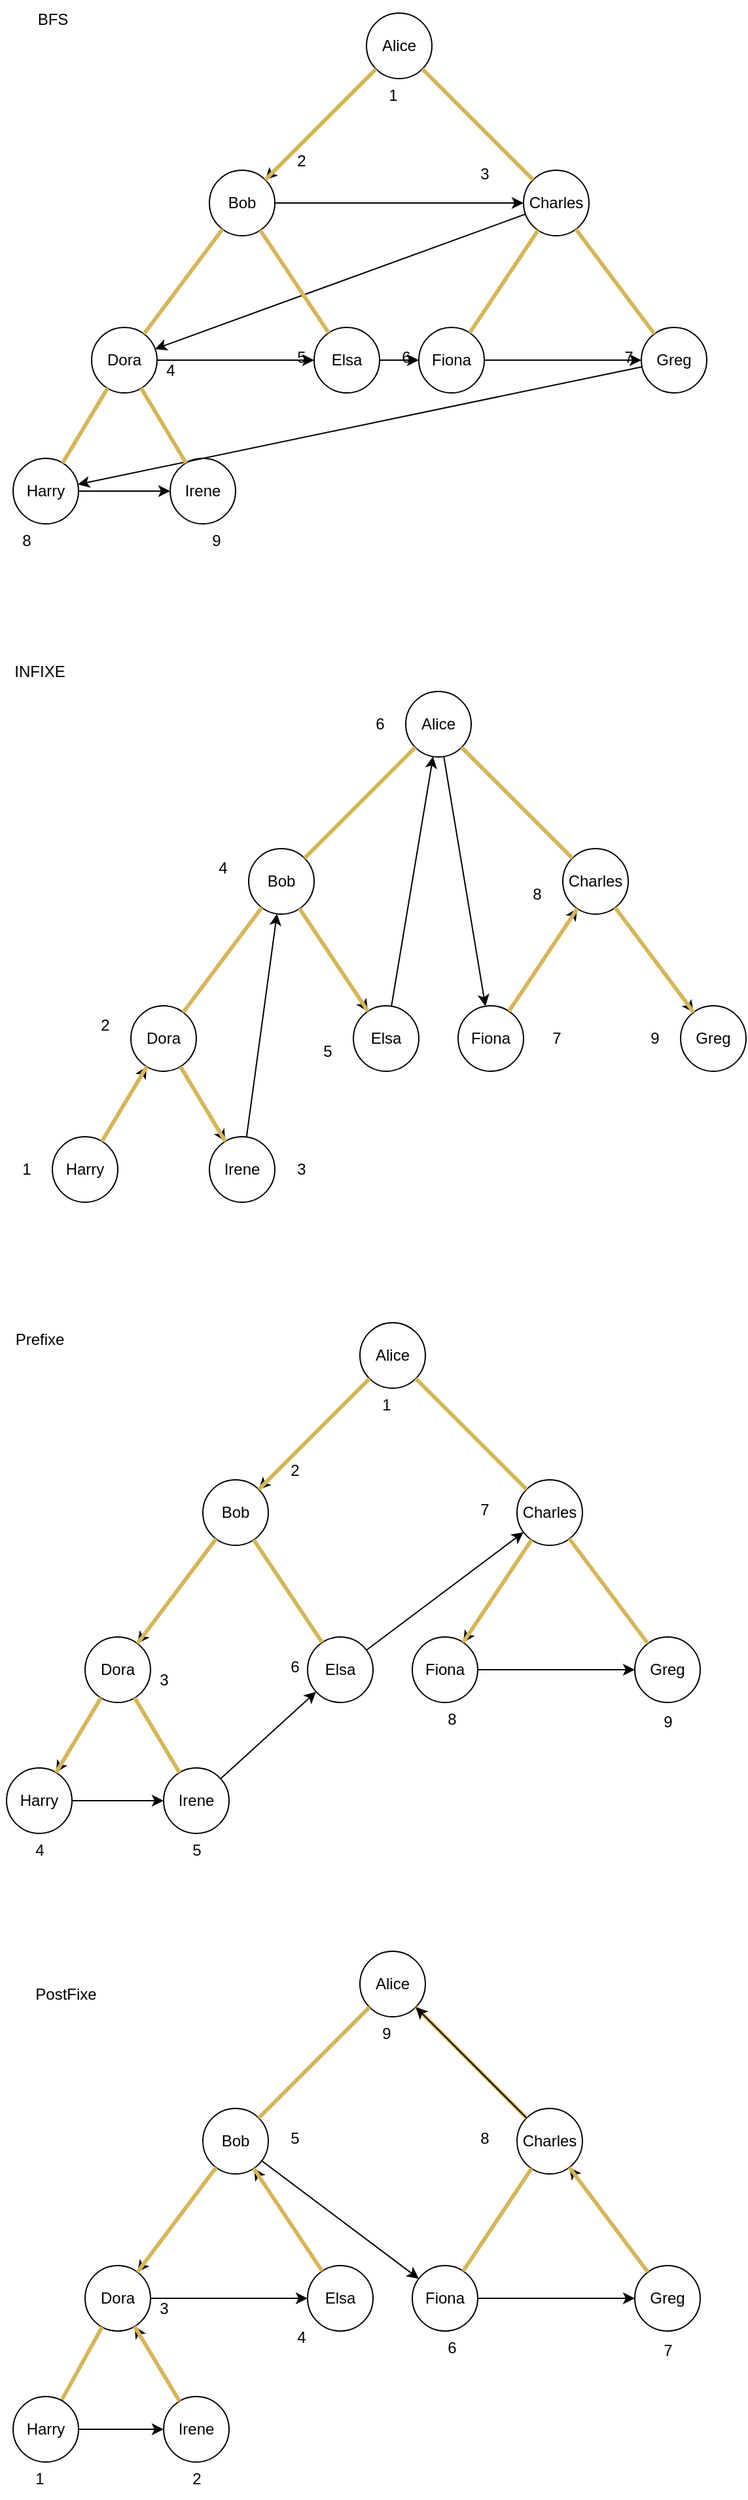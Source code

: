 <mxfile version="24.2.7" type="device">
  <diagram name="Page-1" id="2Z-Ag8hXDnBIArZpgmKs">
    <mxGraphModel dx="490" dy="578" grid="1" gridSize="10" guides="1" tooltips="1" connect="1" arrows="1" fold="1" page="1" pageScale="1" pageWidth="827" pageHeight="1169" math="0" shadow="0">
      <root>
        <mxCell id="0" />
        <mxCell id="1" parent="0" />
        <mxCell id="19VufMmk_MJ-0cq3kdmR-1" value="Alice" style="ellipse;whiteSpace=wrap;html=1;aspect=fixed;" vertex="1" parent="1">
          <mxGeometry x="280" y="40" width="50" height="50" as="geometry" />
        </mxCell>
        <mxCell id="19VufMmk_MJ-0cq3kdmR-2" value="Bob" style="ellipse;whiteSpace=wrap;html=1;aspect=fixed;" vertex="1" parent="1">
          <mxGeometry x="160" y="160" width="50" height="50" as="geometry" />
        </mxCell>
        <mxCell id="19VufMmk_MJ-0cq3kdmR-3" value="Charles" style="ellipse;whiteSpace=wrap;html=1;aspect=fixed;" vertex="1" parent="1">
          <mxGeometry x="400" y="160" width="50" height="50" as="geometry" />
        </mxCell>
        <mxCell id="19VufMmk_MJ-0cq3kdmR-4" value="" style="endArrow=classic;html=1;rounded=0;" edge="1" parent="1" source="19VufMmk_MJ-0cq3kdmR-1" target="19VufMmk_MJ-0cq3kdmR-2">
          <mxGeometry width="50" height="50" relative="1" as="geometry">
            <mxPoint x="260" y="310" as="sourcePoint" />
            <mxPoint x="310" y="260" as="targetPoint" />
          </mxGeometry>
        </mxCell>
        <mxCell id="19VufMmk_MJ-0cq3kdmR-5" value="" style="endArrow=classic;html=1;rounded=0;" edge="1" parent="1" source="19VufMmk_MJ-0cq3kdmR-2" target="19VufMmk_MJ-0cq3kdmR-3">
          <mxGeometry width="50" height="50" relative="1" as="geometry">
            <mxPoint x="260" y="310" as="sourcePoint" />
            <mxPoint x="310" y="260" as="targetPoint" />
          </mxGeometry>
        </mxCell>
        <mxCell id="19VufMmk_MJ-0cq3kdmR-6" value="Dora" style="ellipse;whiteSpace=wrap;html=1;aspect=fixed;" vertex="1" parent="1">
          <mxGeometry x="70" y="280" width="50" height="50" as="geometry" />
        </mxCell>
        <mxCell id="19VufMmk_MJ-0cq3kdmR-7" value="Elsa" style="ellipse;whiteSpace=wrap;html=1;aspect=fixed;" vertex="1" parent="1">
          <mxGeometry x="240" y="280" width="50" height="50" as="geometry" />
        </mxCell>
        <mxCell id="19VufMmk_MJ-0cq3kdmR-8" value="" style="endArrow=classic;html=1;rounded=0;" edge="1" parent="1" source="19VufMmk_MJ-0cq3kdmR-6" target="19VufMmk_MJ-0cq3kdmR-7">
          <mxGeometry width="50" height="50" relative="1" as="geometry">
            <mxPoint x="260" y="310" as="sourcePoint" />
            <mxPoint x="310" y="260" as="targetPoint" />
          </mxGeometry>
        </mxCell>
        <mxCell id="19VufMmk_MJ-0cq3kdmR-10" value="" style="endArrow=classic;html=1;rounded=0;" edge="1" parent="1" source="19VufMmk_MJ-0cq3kdmR-7" target="19VufMmk_MJ-0cq3kdmR-11">
          <mxGeometry width="50" height="50" relative="1" as="geometry">
            <mxPoint x="260" y="310" as="sourcePoint" />
            <mxPoint x="310" y="260" as="targetPoint" />
          </mxGeometry>
        </mxCell>
        <mxCell id="19VufMmk_MJ-0cq3kdmR-11" value="Fiona" style="ellipse;whiteSpace=wrap;html=1;aspect=fixed;" vertex="1" parent="1">
          <mxGeometry x="320" y="280" width="50" height="50" as="geometry" />
        </mxCell>
        <mxCell id="19VufMmk_MJ-0cq3kdmR-12" value="Greg" style="ellipse;whiteSpace=wrap;html=1;aspect=fixed;" vertex="1" parent="1">
          <mxGeometry x="490" y="280" width="50" height="50" as="geometry" />
        </mxCell>
        <mxCell id="19VufMmk_MJ-0cq3kdmR-13" value="" style="endArrow=classic;html=1;rounded=0;" edge="1" parent="1" source="19VufMmk_MJ-0cq3kdmR-3" target="19VufMmk_MJ-0cq3kdmR-6">
          <mxGeometry width="50" height="50" relative="1" as="geometry">
            <mxPoint x="260" y="310" as="sourcePoint" />
            <mxPoint x="310" y="260" as="targetPoint" />
          </mxGeometry>
        </mxCell>
        <mxCell id="19VufMmk_MJ-0cq3kdmR-14" value="" style="endArrow=classic;html=1;rounded=0;" edge="1" parent="1" source="19VufMmk_MJ-0cq3kdmR-11" target="19VufMmk_MJ-0cq3kdmR-12">
          <mxGeometry width="50" height="50" relative="1" as="geometry">
            <mxPoint x="260" y="310" as="sourcePoint" />
            <mxPoint x="310" y="260" as="targetPoint" />
          </mxGeometry>
        </mxCell>
        <mxCell id="19VufMmk_MJ-0cq3kdmR-15" value="Irene" style="ellipse;whiteSpace=wrap;html=1;aspect=fixed;" vertex="1" parent="1">
          <mxGeometry x="130" y="380" width="50" height="50" as="geometry" />
        </mxCell>
        <mxCell id="19VufMmk_MJ-0cq3kdmR-16" value="Harry" style="ellipse;whiteSpace=wrap;html=1;aspect=fixed;" vertex="1" parent="1">
          <mxGeometry x="10" y="380" width="50" height="50" as="geometry" />
        </mxCell>
        <mxCell id="19VufMmk_MJ-0cq3kdmR-17" value="" style="endArrow=classic;html=1;rounded=0;" edge="1" parent="1" source="19VufMmk_MJ-0cq3kdmR-12" target="19VufMmk_MJ-0cq3kdmR-16">
          <mxGeometry width="50" height="50" relative="1" as="geometry">
            <mxPoint x="260" y="310" as="sourcePoint" />
            <mxPoint x="310" y="260" as="targetPoint" />
          </mxGeometry>
        </mxCell>
        <mxCell id="19VufMmk_MJ-0cq3kdmR-18" value="" style="endArrow=classic;html=1;rounded=0;" edge="1" parent="1" source="19VufMmk_MJ-0cq3kdmR-16" target="19VufMmk_MJ-0cq3kdmR-15">
          <mxGeometry width="50" height="50" relative="1" as="geometry">
            <mxPoint x="260" y="310" as="sourcePoint" />
            <mxPoint x="310" y="260" as="targetPoint" />
          </mxGeometry>
        </mxCell>
        <mxCell id="19VufMmk_MJ-0cq3kdmR-19" value="BFS" style="text;html=1;align=center;verticalAlign=middle;resizable=0;points=[];autosize=1;strokeColor=none;fillColor=none;" vertex="1" parent="1">
          <mxGeometry x="15" y="30" width="50" height="30" as="geometry" />
        </mxCell>
        <mxCell id="19VufMmk_MJ-0cq3kdmR-21" value="1" style="text;html=1;align=center;verticalAlign=middle;resizable=0;points=[];autosize=1;strokeColor=none;fillColor=none;" vertex="1" parent="1">
          <mxGeometry x="285" y="88" width="30" height="30" as="geometry" />
        </mxCell>
        <mxCell id="19VufMmk_MJ-0cq3kdmR-22" value="2" style="text;html=1;align=center;verticalAlign=middle;resizable=0;points=[];autosize=1;strokeColor=none;fillColor=none;" vertex="1" parent="1">
          <mxGeometry x="215" y="138" width="30" height="30" as="geometry" />
        </mxCell>
        <mxCell id="19VufMmk_MJ-0cq3kdmR-23" value="3" style="text;html=1;align=center;verticalAlign=middle;resizable=0;points=[];autosize=1;strokeColor=none;fillColor=none;" vertex="1" parent="1">
          <mxGeometry x="355" y="148" width="30" height="30" as="geometry" />
        </mxCell>
        <mxCell id="19VufMmk_MJ-0cq3kdmR-24" value="4" style="text;html=1;align=center;verticalAlign=middle;resizable=0;points=[];autosize=1;strokeColor=none;fillColor=none;" vertex="1" parent="1">
          <mxGeometry x="115" y="298" width="30" height="30" as="geometry" />
        </mxCell>
        <mxCell id="19VufMmk_MJ-0cq3kdmR-25" value="5" style="text;html=1;align=center;verticalAlign=middle;resizable=0;points=[];autosize=1;strokeColor=none;fillColor=none;" vertex="1" parent="1">
          <mxGeometry x="215" y="288" width="30" height="30" as="geometry" />
        </mxCell>
        <mxCell id="19VufMmk_MJ-0cq3kdmR-26" value="6" style="text;html=1;align=center;verticalAlign=middle;resizable=0;points=[];autosize=1;strokeColor=none;fillColor=none;" vertex="1" parent="1">
          <mxGeometry x="295" y="288" width="30" height="30" as="geometry" />
        </mxCell>
        <mxCell id="19VufMmk_MJ-0cq3kdmR-27" value="7" style="text;html=1;align=center;verticalAlign=middle;resizable=0;points=[];autosize=1;strokeColor=none;fillColor=none;" vertex="1" parent="1">
          <mxGeometry x="465" y="288" width="30" height="30" as="geometry" />
        </mxCell>
        <mxCell id="19VufMmk_MJ-0cq3kdmR-28" value="8" style="text;html=1;align=center;verticalAlign=middle;resizable=0;points=[];autosize=1;strokeColor=none;fillColor=none;" vertex="1" parent="1">
          <mxGeometry x="5" y="428" width="30" height="30" as="geometry" />
        </mxCell>
        <mxCell id="19VufMmk_MJ-0cq3kdmR-30" value="9" style="text;html=1;align=center;verticalAlign=middle;resizable=0;points=[];autosize=1;strokeColor=none;fillColor=none;" vertex="1" parent="1">
          <mxGeometry x="150" y="428" width="30" height="30" as="geometry" />
        </mxCell>
        <mxCell id="19VufMmk_MJ-0cq3kdmR-31" value="INFIXE" style="text;html=1;align=center;verticalAlign=middle;resizable=0;points=[];autosize=1;strokeColor=none;fillColor=none;" vertex="1" parent="1">
          <mxGeometry y="528" width="60" height="30" as="geometry" />
        </mxCell>
        <mxCell id="19VufMmk_MJ-0cq3kdmR-32" value="Alice" style="ellipse;whiteSpace=wrap;html=1;aspect=fixed;" vertex="1" parent="1">
          <mxGeometry x="310" y="558" width="50" height="50" as="geometry" />
        </mxCell>
        <mxCell id="19VufMmk_MJ-0cq3kdmR-33" value="Bob" style="ellipse;whiteSpace=wrap;html=1;aspect=fixed;" vertex="1" parent="1">
          <mxGeometry x="190" y="678" width="50" height="50" as="geometry" />
        </mxCell>
        <mxCell id="19VufMmk_MJ-0cq3kdmR-34" value="Charles" style="ellipse;whiteSpace=wrap;html=1;aspect=fixed;" vertex="1" parent="1">
          <mxGeometry x="430" y="678" width="50" height="50" as="geometry" />
        </mxCell>
        <mxCell id="19VufMmk_MJ-0cq3kdmR-35" value="" style="endArrow=classic;html=1;rounded=0;" edge="1" parent="1" source="19VufMmk_MJ-0cq3kdmR-38" target="19VufMmk_MJ-0cq3kdmR-32">
          <mxGeometry width="50" height="50" relative="1" as="geometry">
            <mxPoint x="290" y="828" as="sourcePoint" />
            <mxPoint x="340" y="778" as="targetPoint" />
          </mxGeometry>
        </mxCell>
        <mxCell id="19VufMmk_MJ-0cq3kdmR-36" value="" style="endArrow=classic;html=1;rounded=0;" edge="1" parent="1" source="19VufMmk_MJ-0cq3kdmR-32" target="19VufMmk_MJ-0cq3kdmR-41">
          <mxGeometry width="50" height="50" relative="1" as="geometry">
            <mxPoint x="290" y="828" as="sourcePoint" />
            <mxPoint x="340" y="778" as="targetPoint" />
          </mxGeometry>
        </mxCell>
        <mxCell id="19VufMmk_MJ-0cq3kdmR-37" value="Dora" style="ellipse;whiteSpace=wrap;html=1;aspect=fixed;" vertex="1" parent="1">
          <mxGeometry x="100" y="798" width="50" height="50" as="geometry" />
        </mxCell>
        <mxCell id="19VufMmk_MJ-0cq3kdmR-38" value="Elsa" style="ellipse;whiteSpace=wrap;html=1;aspect=fixed;" vertex="1" parent="1">
          <mxGeometry x="270" y="798" width="50" height="50" as="geometry" />
        </mxCell>
        <mxCell id="19VufMmk_MJ-0cq3kdmR-39" value="" style="endArrow=classic;html=1;rounded=0;" edge="1" parent="1" source="19VufMmk_MJ-0cq3kdmR-37" target="19VufMmk_MJ-0cq3kdmR-45">
          <mxGeometry width="50" height="50" relative="1" as="geometry">
            <mxPoint x="290" y="828" as="sourcePoint" />
            <mxPoint x="340" y="778" as="targetPoint" />
          </mxGeometry>
        </mxCell>
        <mxCell id="19VufMmk_MJ-0cq3kdmR-40" value="" style="endArrow=classic;html=1;rounded=0;" edge="1" parent="1" source="19VufMmk_MJ-0cq3kdmR-33" target="19VufMmk_MJ-0cq3kdmR-38">
          <mxGeometry width="50" height="50" relative="1" as="geometry">
            <mxPoint x="290" y="828" as="sourcePoint" />
            <mxPoint x="340" y="778" as="targetPoint" />
          </mxGeometry>
        </mxCell>
        <mxCell id="19VufMmk_MJ-0cq3kdmR-41" value="Fiona" style="ellipse;whiteSpace=wrap;html=1;aspect=fixed;" vertex="1" parent="1">
          <mxGeometry x="350" y="798" width="50" height="50" as="geometry" />
        </mxCell>
        <mxCell id="19VufMmk_MJ-0cq3kdmR-42" value="Greg" style="ellipse;whiteSpace=wrap;html=1;aspect=fixed;" vertex="1" parent="1">
          <mxGeometry x="520" y="798" width="50" height="50" as="geometry" />
        </mxCell>
        <mxCell id="19VufMmk_MJ-0cq3kdmR-43" value="" style="endArrow=classic;html=1;rounded=0;" edge="1" parent="1" source="19VufMmk_MJ-0cq3kdmR-41" target="19VufMmk_MJ-0cq3kdmR-34">
          <mxGeometry width="50" height="50" relative="1" as="geometry">
            <mxPoint x="455" y="870" as="sourcePoint" />
            <mxPoint x="340" y="778" as="targetPoint" />
          </mxGeometry>
        </mxCell>
        <mxCell id="19VufMmk_MJ-0cq3kdmR-44" value="" style="endArrow=classic;html=1;rounded=0;" edge="1" parent="1" source="19VufMmk_MJ-0cq3kdmR-34" target="19VufMmk_MJ-0cq3kdmR-42">
          <mxGeometry width="50" height="50" relative="1" as="geometry">
            <mxPoint x="290" y="828" as="sourcePoint" />
            <mxPoint x="340" y="778" as="targetPoint" />
          </mxGeometry>
        </mxCell>
        <mxCell id="19VufMmk_MJ-0cq3kdmR-45" value="Irene" style="ellipse;whiteSpace=wrap;html=1;aspect=fixed;" vertex="1" parent="1">
          <mxGeometry x="160" y="898" width="50" height="50" as="geometry" />
        </mxCell>
        <mxCell id="19VufMmk_MJ-0cq3kdmR-46" value="Harry" style="ellipse;whiteSpace=wrap;html=1;aspect=fixed;" vertex="1" parent="1">
          <mxGeometry x="40" y="898" width="50" height="50" as="geometry" />
        </mxCell>
        <mxCell id="19VufMmk_MJ-0cq3kdmR-49" value="1" style="text;html=1;align=center;verticalAlign=middle;resizable=0;points=[];autosize=1;strokeColor=none;fillColor=none;" vertex="1" parent="1">
          <mxGeometry x="5" y="908" width="30" height="30" as="geometry" />
        </mxCell>
        <mxCell id="19VufMmk_MJ-0cq3kdmR-50" value="2" style="text;html=1;align=center;verticalAlign=middle;resizable=0;points=[];autosize=1;strokeColor=none;fillColor=none;" vertex="1" parent="1">
          <mxGeometry x="65" y="798" width="30" height="30" as="geometry" />
        </mxCell>
        <mxCell id="19VufMmk_MJ-0cq3kdmR-51" value="3" style="text;html=1;align=center;verticalAlign=middle;resizable=0;points=[];autosize=1;strokeColor=none;fillColor=none;" vertex="1" parent="1">
          <mxGeometry x="215" y="908" width="30" height="30" as="geometry" />
        </mxCell>
        <mxCell id="19VufMmk_MJ-0cq3kdmR-52" value="4" style="text;html=1;align=center;verticalAlign=middle;resizable=0;points=[];autosize=1;strokeColor=none;fillColor=none;" vertex="1" parent="1">
          <mxGeometry x="155" y="678" width="30" height="30" as="geometry" />
        </mxCell>
        <mxCell id="19VufMmk_MJ-0cq3kdmR-53" value="5" style="text;html=1;align=center;verticalAlign=middle;resizable=0;points=[];autosize=1;strokeColor=none;fillColor=none;" vertex="1" parent="1">
          <mxGeometry x="235" y="818" width="30" height="30" as="geometry" />
        </mxCell>
        <mxCell id="19VufMmk_MJ-0cq3kdmR-54" value="6" style="text;html=1;align=center;verticalAlign=middle;resizable=0;points=[];autosize=1;strokeColor=none;fillColor=none;" vertex="1" parent="1">
          <mxGeometry x="275" y="568" width="30" height="30" as="geometry" />
        </mxCell>
        <mxCell id="19VufMmk_MJ-0cq3kdmR-55" value="7" style="text;html=1;align=center;verticalAlign=middle;resizable=0;points=[];autosize=1;strokeColor=none;fillColor=none;" vertex="1" parent="1">
          <mxGeometry x="410" y="808" width="30" height="30" as="geometry" />
        </mxCell>
        <mxCell id="19VufMmk_MJ-0cq3kdmR-56" value="8" style="text;html=1;align=center;verticalAlign=middle;resizable=0;points=[];autosize=1;strokeColor=none;fillColor=none;" vertex="1" parent="1">
          <mxGeometry x="395" y="698" width="30" height="30" as="geometry" />
        </mxCell>
        <mxCell id="19VufMmk_MJ-0cq3kdmR-57" value="9" style="text;html=1;align=center;verticalAlign=middle;resizable=0;points=[];autosize=1;strokeColor=none;fillColor=none;" vertex="1" parent="1">
          <mxGeometry x="485" y="808" width="30" height="30" as="geometry" />
        </mxCell>
        <mxCell id="19VufMmk_MJ-0cq3kdmR-58" value="" style="endArrow=classic;html=1;rounded=0;" edge="1" parent="1" source="19VufMmk_MJ-0cq3kdmR-46" target="19VufMmk_MJ-0cq3kdmR-37">
          <mxGeometry width="50" height="50" relative="1" as="geometry">
            <mxPoint x="220" y="790" as="sourcePoint" />
            <mxPoint x="270" y="740" as="targetPoint" />
          </mxGeometry>
        </mxCell>
        <mxCell id="19VufMmk_MJ-0cq3kdmR-59" value="" style="endArrow=classic;html=1;rounded=0;" edge="1" parent="1" source="19VufMmk_MJ-0cq3kdmR-45" target="19VufMmk_MJ-0cq3kdmR-33">
          <mxGeometry width="50" height="50" relative="1" as="geometry">
            <mxPoint x="148" y="854" as="sourcePoint" />
            <mxPoint x="182" y="912" as="targetPoint" />
          </mxGeometry>
        </mxCell>
        <mxCell id="19VufMmk_MJ-0cq3kdmR-60" value="" style="endArrow=none;html=1;rounded=0;strokeWidth=3;fillColor=#fff2cc;strokeColor=#d6b656;" edge="1" parent="1" source="19VufMmk_MJ-0cq3kdmR-33" target="19VufMmk_MJ-0cq3kdmR-32">
          <mxGeometry width="50" height="50" relative="1" as="geometry">
            <mxPoint x="220" y="790" as="sourcePoint" />
            <mxPoint x="270" y="740" as="targetPoint" />
          </mxGeometry>
        </mxCell>
        <mxCell id="19VufMmk_MJ-0cq3kdmR-61" value="" style="endArrow=none;html=1;rounded=0;strokeWidth=3;fillColor=#fff2cc;strokeColor=#d6b656;" edge="1" parent="1" source="19VufMmk_MJ-0cq3kdmR-37" target="19VufMmk_MJ-0cq3kdmR-33">
          <mxGeometry width="50" height="50" relative="1" as="geometry">
            <mxPoint x="243" y="695" as="sourcePoint" />
            <mxPoint x="327" y="611" as="targetPoint" />
          </mxGeometry>
        </mxCell>
        <mxCell id="19VufMmk_MJ-0cq3kdmR-62" value="" style="endArrow=none;html=1;rounded=0;strokeWidth=3;fillColor=#fff2cc;strokeColor=#d6b656;" edge="1" parent="1" source="19VufMmk_MJ-0cq3kdmR-46" target="19VufMmk_MJ-0cq3kdmR-37">
          <mxGeometry width="50" height="50" relative="1" as="geometry">
            <mxPoint x="253" y="705" as="sourcePoint" />
            <mxPoint x="337" y="621" as="targetPoint" />
          </mxGeometry>
        </mxCell>
        <mxCell id="19VufMmk_MJ-0cq3kdmR-63" value="" style="endArrow=none;html=1;rounded=0;strokeWidth=3;fillColor=#fff2cc;strokeColor=#d6b656;" edge="1" parent="1" source="19VufMmk_MJ-0cq3kdmR-37" target="19VufMmk_MJ-0cq3kdmR-45">
          <mxGeometry width="50" height="50" relative="1" as="geometry">
            <mxPoint x="263" y="715" as="sourcePoint" />
            <mxPoint x="347" y="631" as="targetPoint" />
          </mxGeometry>
        </mxCell>
        <mxCell id="19VufMmk_MJ-0cq3kdmR-64" value="" style="endArrow=none;html=1;rounded=0;strokeWidth=3;fillColor=#fff2cc;strokeColor=#d6b656;" edge="1" parent="1" source="19VufMmk_MJ-0cq3kdmR-33" target="19VufMmk_MJ-0cq3kdmR-38">
          <mxGeometry width="50" height="50" relative="1" as="geometry">
            <mxPoint x="273" y="725" as="sourcePoint" />
            <mxPoint x="357" y="641" as="targetPoint" />
          </mxGeometry>
        </mxCell>
        <mxCell id="19VufMmk_MJ-0cq3kdmR-65" value="" style="endArrow=none;html=1;rounded=0;strokeWidth=3;fillColor=#fff2cc;strokeColor=#d6b656;" edge="1" parent="1" source="19VufMmk_MJ-0cq3kdmR-34" target="19VufMmk_MJ-0cq3kdmR-32">
          <mxGeometry width="50" height="50" relative="1" as="geometry">
            <mxPoint x="283" y="735" as="sourcePoint" />
            <mxPoint x="367" y="651" as="targetPoint" />
          </mxGeometry>
        </mxCell>
        <mxCell id="19VufMmk_MJ-0cq3kdmR-66" value="" style="endArrow=none;html=1;rounded=0;strokeWidth=3;fillColor=#fff2cc;strokeColor=#d6b656;" edge="1" parent="1" source="19VufMmk_MJ-0cq3kdmR-41" target="19VufMmk_MJ-0cq3kdmR-34">
          <mxGeometry width="50" height="50" relative="1" as="geometry">
            <mxPoint x="293" y="745" as="sourcePoint" />
            <mxPoint x="377" y="661" as="targetPoint" />
          </mxGeometry>
        </mxCell>
        <mxCell id="19VufMmk_MJ-0cq3kdmR-67" value="" style="endArrow=none;html=1;rounded=0;strokeWidth=3;fillColor=#fff2cc;strokeColor=#d6b656;" edge="1" parent="1" source="19VufMmk_MJ-0cq3kdmR-42" target="19VufMmk_MJ-0cq3kdmR-34">
          <mxGeometry width="50" height="50" relative="1" as="geometry">
            <mxPoint x="303" y="755" as="sourcePoint" />
            <mxPoint x="387" y="671" as="targetPoint" />
          </mxGeometry>
        </mxCell>
        <mxCell id="19VufMmk_MJ-0cq3kdmR-68" value="" style="endArrow=none;html=1;rounded=0;strokeWidth=3;fillColor=#fff2cc;strokeColor=#d6b656;" edge="1" parent="1" source="19VufMmk_MJ-0cq3kdmR-2" target="19VufMmk_MJ-0cq3kdmR-1">
          <mxGeometry width="50" height="50" relative="1" as="geometry">
            <mxPoint x="161" y="118" as="sourcePoint" />
            <mxPoint x="245" y="34" as="targetPoint" />
          </mxGeometry>
        </mxCell>
        <mxCell id="19VufMmk_MJ-0cq3kdmR-69" value="" style="endArrow=none;html=1;rounded=0;strokeWidth=3;fillColor=#fff2cc;strokeColor=#d6b656;" edge="1" parent="1" source="19VufMmk_MJ-0cq3kdmR-2" target="19VufMmk_MJ-0cq3kdmR-6">
          <mxGeometry width="50" height="50" relative="1" as="geometry">
            <mxPoint x="213" y="177" as="sourcePoint" />
            <mxPoint x="297" y="93" as="targetPoint" />
          </mxGeometry>
        </mxCell>
        <mxCell id="19VufMmk_MJ-0cq3kdmR-70" value="" style="endArrow=none;html=1;rounded=0;strokeWidth=3;fillColor=#fff2cc;strokeColor=#d6b656;" edge="1" parent="1" source="19VufMmk_MJ-0cq3kdmR-2" target="19VufMmk_MJ-0cq3kdmR-7">
          <mxGeometry width="50" height="50" relative="1" as="geometry">
            <mxPoint x="223" y="187" as="sourcePoint" />
            <mxPoint x="307" y="103" as="targetPoint" />
          </mxGeometry>
        </mxCell>
        <mxCell id="19VufMmk_MJ-0cq3kdmR-71" value="" style="endArrow=none;html=1;rounded=0;strokeWidth=3;fillColor=#fff2cc;strokeColor=#d6b656;" edge="1" parent="1" source="19VufMmk_MJ-0cq3kdmR-16" target="19VufMmk_MJ-0cq3kdmR-6">
          <mxGeometry width="50" height="50" relative="1" as="geometry">
            <mxPoint x="233" y="197" as="sourcePoint" />
            <mxPoint x="317" y="113" as="targetPoint" />
          </mxGeometry>
        </mxCell>
        <mxCell id="19VufMmk_MJ-0cq3kdmR-72" value="" style="endArrow=none;html=1;rounded=0;strokeWidth=3;fillColor=#fff2cc;strokeColor=#d6b656;" edge="1" parent="1" source="19VufMmk_MJ-0cq3kdmR-6" target="19VufMmk_MJ-0cq3kdmR-15">
          <mxGeometry width="50" height="50" relative="1" as="geometry">
            <mxPoint x="243" y="207" as="sourcePoint" />
            <mxPoint x="327" y="123" as="targetPoint" />
          </mxGeometry>
        </mxCell>
        <mxCell id="19VufMmk_MJ-0cq3kdmR-73" value="" style="endArrow=none;html=1;rounded=0;strokeWidth=3;fillColor=#fff2cc;strokeColor=#d6b656;" edge="1" parent="1" source="19VufMmk_MJ-0cq3kdmR-1" target="19VufMmk_MJ-0cq3kdmR-3">
          <mxGeometry width="50" height="50" relative="1" as="geometry">
            <mxPoint x="253" y="217" as="sourcePoint" />
            <mxPoint x="337" y="133" as="targetPoint" />
          </mxGeometry>
        </mxCell>
        <mxCell id="19VufMmk_MJ-0cq3kdmR-74" value="" style="endArrow=none;html=1;rounded=0;strokeWidth=3;fillColor=#fff2cc;strokeColor=#d6b656;" edge="1" parent="1" source="19VufMmk_MJ-0cq3kdmR-11" target="19VufMmk_MJ-0cq3kdmR-3">
          <mxGeometry width="50" height="50" relative="1" as="geometry">
            <mxPoint x="263" y="227" as="sourcePoint" />
            <mxPoint x="347" y="143" as="targetPoint" />
          </mxGeometry>
        </mxCell>
        <mxCell id="19VufMmk_MJ-0cq3kdmR-75" value="" style="endArrow=none;html=1;rounded=0;strokeWidth=3;fillColor=#fff2cc;strokeColor=#d6b656;" edge="1" parent="1" source="19VufMmk_MJ-0cq3kdmR-3" target="19VufMmk_MJ-0cq3kdmR-12">
          <mxGeometry width="50" height="50" relative="1" as="geometry">
            <mxPoint x="273" y="237" as="sourcePoint" />
            <mxPoint x="357" y="153" as="targetPoint" />
          </mxGeometry>
        </mxCell>
        <mxCell id="19VufMmk_MJ-0cq3kdmR-76" value="Alice" style="ellipse;whiteSpace=wrap;html=1;aspect=fixed;" vertex="1" parent="1">
          <mxGeometry x="275" y="1040" width="50" height="50" as="geometry" />
        </mxCell>
        <mxCell id="19VufMmk_MJ-0cq3kdmR-77" value="Bob" style="ellipse;whiteSpace=wrap;html=1;aspect=fixed;" vertex="1" parent="1">
          <mxGeometry x="155" y="1160" width="50" height="50" as="geometry" />
        </mxCell>
        <mxCell id="19VufMmk_MJ-0cq3kdmR-78" value="Charles" style="ellipse;whiteSpace=wrap;html=1;aspect=fixed;" vertex="1" parent="1">
          <mxGeometry x="395" y="1160" width="50" height="50" as="geometry" />
        </mxCell>
        <mxCell id="19VufMmk_MJ-0cq3kdmR-79" value="" style="endArrow=classic;html=1;rounded=0;" edge="1" parent="1" source="19VufMmk_MJ-0cq3kdmR-76" target="19VufMmk_MJ-0cq3kdmR-77">
          <mxGeometry width="50" height="50" relative="1" as="geometry">
            <mxPoint x="255" y="1310" as="sourcePoint" />
            <mxPoint x="305" y="1260" as="targetPoint" />
          </mxGeometry>
        </mxCell>
        <mxCell id="19VufMmk_MJ-0cq3kdmR-80" value="" style="endArrow=classic;html=1;rounded=0;" edge="1" parent="1" source="19VufMmk_MJ-0cq3kdmR-77" target="19VufMmk_MJ-0cq3kdmR-81">
          <mxGeometry width="50" height="50" relative="1" as="geometry">
            <mxPoint x="255" y="1310" as="sourcePoint" />
            <mxPoint x="305" y="1260" as="targetPoint" />
          </mxGeometry>
        </mxCell>
        <mxCell id="19VufMmk_MJ-0cq3kdmR-81" value="Dora" style="ellipse;whiteSpace=wrap;html=1;aspect=fixed;" vertex="1" parent="1">
          <mxGeometry x="65" y="1280" width="50" height="50" as="geometry" />
        </mxCell>
        <mxCell id="19VufMmk_MJ-0cq3kdmR-82" value="Elsa" style="ellipse;whiteSpace=wrap;html=1;aspect=fixed;" vertex="1" parent="1">
          <mxGeometry x="235" y="1280" width="50" height="50" as="geometry" />
        </mxCell>
        <mxCell id="19VufMmk_MJ-0cq3kdmR-83" value="" style="endArrow=classic;html=1;rounded=0;" edge="1" parent="1" source="19VufMmk_MJ-0cq3kdmR-89" target="19VufMmk_MJ-0cq3kdmR-82">
          <mxGeometry width="50" height="50" relative="1" as="geometry">
            <mxPoint x="255" y="1310" as="sourcePoint" />
            <mxPoint x="305" y="1260" as="targetPoint" />
          </mxGeometry>
        </mxCell>
        <mxCell id="19VufMmk_MJ-0cq3kdmR-84" value="" style="endArrow=classic;html=1;rounded=0;" edge="1" parent="1" source="19VufMmk_MJ-0cq3kdmR-78" target="19VufMmk_MJ-0cq3kdmR-85">
          <mxGeometry width="50" height="50" relative="1" as="geometry">
            <mxPoint x="255" y="1310" as="sourcePoint" />
            <mxPoint x="305" y="1260" as="targetPoint" />
          </mxGeometry>
        </mxCell>
        <mxCell id="19VufMmk_MJ-0cq3kdmR-85" value="Fiona" style="ellipse;whiteSpace=wrap;html=1;aspect=fixed;" vertex="1" parent="1">
          <mxGeometry x="315" y="1280" width="50" height="50" as="geometry" />
        </mxCell>
        <mxCell id="19VufMmk_MJ-0cq3kdmR-86" value="Greg" style="ellipse;whiteSpace=wrap;html=1;aspect=fixed;" vertex="1" parent="1">
          <mxGeometry x="485" y="1280" width="50" height="50" as="geometry" />
        </mxCell>
        <mxCell id="19VufMmk_MJ-0cq3kdmR-87" value="" style="endArrow=classic;html=1;rounded=0;" edge="1" parent="1" source="19VufMmk_MJ-0cq3kdmR-81" target="19VufMmk_MJ-0cq3kdmR-90">
          <mxGeometry width="50" height="50" relative="1" as="geometry">
            <mxPoint x="200" y="1340" as="sourcePoint" />
            <mxPoint x="305" y="1260" as="targetPoint" />
          </mxGeometry>
        </mxCell>
        <mxCell id="19VufMmk_MJ-0cq3kdmR-88" value="" style="endArrow=classic;html=1;rounded=0;" edge="1" parent="1" source="19VufMmk_MJ-0cq3kdmR-85" target="19VufMmk_MJ-0cq3kdmR-86">
          <mxGeometry width="50" height="50" relative="1" as="geometry">
            <mxPoint x="255" y="1310" as="sourcePoint" />
            <mxPoint x="305" y="1260" as="targetPoint" />
          </mxGeometry>
        </mxCell>
        <mxCell id="19VufMmk_MJ-0cq3kdmR-89" value="Irene" style="ellipse;whiteSpace=wrap;html=1;aspect=fixed;" vertex="1" parent="1">
          <mxGeometry x="125" y="1380" width="50" height="50" as="geometry" />
        </mxCell>
        <mxCell id="19VufMmk_MJ-0cq3kdmR-90" value="Harry" style="ellipse;whiteSpace=wrap;html=1;aspect=fixed;" vertex="1" parent="1">
          <mxGeometry x="5" y="1380" width="50" height="50" as="geometry" />
        </mxCell>
        <mxCell id="19VufMmk_MJ-0cq3kdmR-91" value="" style="endArrow=classic;html=1;rounded=0;" edge="1" parent="1" source="19VufMmk_MJ-0cq3kdmR-82" target="19VufMmk_MJ-0cq3kdmR-78">
          <mxGeometry width="50" height="50" relative="1" as="geometry">
            <mxPoint x="255" y="1310" as="sourcePoint" />
            <mxPoint x="305" y="1260" as="targetPoint" />
          </mxGeometry>
        </mxCell>
        <mxCell id="19VufMmk_MJ-0cq3kdmR-92" value="" style="endArrow=classic;html=1;rounded=0;" edge="1" parent="1" source="19VufMmk_MJ-0cq3kdmR-90" target="19VufMmk_MJ-0cq3kdmR-89">
          <mxGeometry width="50" height="50" relative="1" as="geometry">
            <mxPoint x="255" y="1310" as="sourcePoint" />
            <mxPoint x="305" y="1260" as="targetPoint" />
          </mxGeometry>
        </mxCell>
        <mxCell id="19VufMmk_MJ-0cq3kdmR-93" value="1" style="text;html=1;align=center;verticalAlign=middle;resizable=0;points=[];autosize=1;strokeColor=none;fillColor=none;" vertex="1" parent="1">
          <mxGeometry x="280" y="1088" width="30" height="30" as="geometry" />
        </mxCell>
        <mxCell id="19VufMmk_MJ-0cq3kdmR-94" value="2" style="text;html=1;align=center;verticalAlign=middle;resizable=0;points=[];autosize=1;strokeColor=none;fillColor=none;" vertex="1" parent="1">
          <mxGeometry x="210" y="1138" width="30" height="30" as="geometry" />
        </mxCell>
        <mxCell id="19VufMmk_MJ-0cq3kdmR-95" value="7" style="text;html=1;align=center;verticalAlign=middle;resizable=0;points=[];autosize=1;strokeColor=none;fillColor=none;" vertex="1" parent="1">
          <mxGeometry x="355" y="1168" width="30" height="30" as="geometry" />
        </mxCell>
        <mxCell id="19VufMmk_MJ-0cq3kdmR-96" value="3" style="text;html=1;align=center;verticalAlign=middle;resizable=0;points=[];autosize=1;strokeColor=none;fillColor=none;" vertex="1" parent="1">
          <mxGeometry x="110" y="1298" width="30" height="30" as="geometry" />
        </mxCell>
        <mxCell id="19VufMmk_MJ-0cq3kdmR-97" value="6" style="text;html=1;align=center;verticalAlign=middle;resizable=0;points=[];autosize=1;strokeColor=none;fillColor=none;" vertex="1" parent="1">
          <mxGeometry x="210" y="1288" width="30" height="30" as="geometry" />
        </mxCell>
        <mxCell id="19VufMmk_MJ-0cq3kdmR-98" value="8" style="text;html=1;align=center;verticalAlign=middle;resizable=0;points=[];autosize=1;strokeColor=none;fillColor=none;" vertex="1" parent="1">
          <mxGeometry x="330" y="1328" width="30" height="30" as="geometry" />
        </mxCell>
        <mxCell id="19VufMmk_MJ-0cq3kdmR-99" value="9" style="text;html=1;align=center;verticalAlign=middle;resizable=0;points=[];autosize=1;strokeColor=none;fillColor=none;" vertex="1" parent="1">
          <mxGeometry x="495" y="1330" width="30" height="30" as="geometry" />
        </mxCell>
        <mxCell id="19VufMmk_MJ-0cq3kdmR-100" value="" style="endArrow=none;html=1;rounded=0;strokeWidth=3;fillColor=#fff2cc;strokeColor=#d6b656;" edge="1" parent="1" source="19VufMmk_MJ-0cq3kdmR-77" target="19VufMmk_MJ-0cq3kdmR-76">
          <mxGeometry width="50" height="50" relative="1" as="geometry">
            <mxPoint x="156" y="1118" as="sourcePoint" />
            <mxPoint x="240" y="1034" as="targetPoint" />
          </mxGeometry>
        </mxCell>
        <mxCell id="19VufMmk_MJ-0cq3kdmR-101" value="" style="endArrow=none;html=1;rounded=0;strokeWidth=3;fillColor=#fff2cc;strokeColor=#d6b656;" edge="1" parent="1" source="19VufMmk_MJ-0cq3kdmR-77" target="19VufMmk_MJ-0cq3kdmR-81">
          <mxGeometry width="50" height="50" relative="1" as="geometry">
            <mxPoint x="208" y="1177" as="sourcePoint" />
            <mxPoint x="292" y="1093" as="targetPoint" />
          </mxGeometry>
        </mxCell>
        <mxCell id="19VufMmk_MJ-0cq3kdmR-102" value="" style="endArrow=none;html=1;rounded=0;strokeWidth=3;fillColor=#fff2cc;strokeColor=#d6b656;" edge="1" parent="1" source="19VufMmk_MJ-0cq3kdmR-77" target="19VufMmk_MJ-0cq3kdmR-82">
          <mxGeometry width="50" height="50" relative="1" as="geometry">
            <mxPoint x="218" y="1187" as="sourcePoint" />
            <mxPoint x="302" y="1103" as="targetPoint" />
          </mxGeometry>
        </mxCell>
        <mxCell id="19VufMmk_MJ-0cq3kdmR-103" value="" style="endArrow=none;html=1;rounded=0;strokeWidth=3;fillColor=#fff2cc;strokeColor=#d6b656;" edge="1" parent="1" source="19VufMmk_MJ-0cq3kdmR-90" target="19VufMmk_MJ-0cq3kdmR-81">
          <mxGeometry width="50" height="50" relative="1" as="geometry">
            <mxPoint x="228" y="1197" as="sourcePoint" />
            <mxPoint x="312" y="1113" as="targetPoint" />
          </mxGeometry>
        </mxCell>
        <mxCell id="19VufMmk_MJ-0cq3kdmR-104" value="" style="endArrow=none;html=1;rounded=0;strokeWidth=3;fillColor=#fff2cc;strokeColor=#d6b656;" edge="1" parent="1" source="19VufMmk_MJ-0cq3kdmR-81" target="19VufMmk_MJ-0cq3kdmR-89">
          <mxGeometry width="50" height="50" relative="1" as="geometry">
            <mxPoint x="238" y="1207" as="sourcePoint" />
            <mxPoint x="322" y="1123" as="targetPoint" />
          </mxGeometry>
        </mxCell>
        <mxCell id="19VufMmk_MJ-0cq3kdmR-105" value="" style="endArrow=none;html=1;rounded=0;strokeWidth=3;fillColor=#fff2cc;strokeColor=#d6b656;" edge="1" parent="1" source="19VufMmk_MJ-0cq3kdmR-76" target="19VufMmk_MJ-0cq3kdmR-78">
          <mxGeometry width="50" height="50" relative="1" as="geometry">
            <mxPoint x="248" y="1217" as="sourcePoint" />
            <mxPoint x="332" y="1133" as="targetPoint" />
          </mxGeometry>
        </mxCell>
        <mxCell id="19VufMmk_MJ-0cq3kdmR-106" value="" style="endArrow=none;html=1;rounded=0;strokeWidth=3;fillColor=#fff2cc;strokeColor=#d6b656;" edge="1" parent="1" source="19VufMmk_MJ-0cq3kdmR-85" target="19VufMmk_MJ-0cq3kdmR-78">
          <mxGeometry width="50" height="50" relative="1" as="geometry">
            <mxPoint x="258" y="1227" as="sourcePoint" />
            <mxPoint x="342" y="1143" as="targetPoint" />
          </mxGeometry>
        </mxCell>
        <mxCell id="19VufMmk_MJ-0cq3kdmR-107" value="" style="endArrow=none;html=1;rounded=0;strokeWidth=3;fillColor=#fff2cc;strokeColor=#d6b656;" edge="1" parent="1" source="19VufMmk_MJ-0cq3kdmR-78" target="19VufMmk_MJ-0cq3kdmR-86">
          <mxGeometry width="50" height="50" relative="1" as="geometry">
            <mxPoint x="268" y="1237" as="sourcePoint" />
            <mxPoint x="352" y="1153" as="targetPoint" />
          </mxGeometry>
        </mxCell>
        <mxCell id="19VufMmk_MJ-0cq3kdmR-108" value="Prefixe" style="text;html=1;align=center;verticalAlign=middle;resizable=0;points=[];autosize=1;strokeColor=none;fillColor=none;" vertex="1" parent="1">
          <mxGeometry y="1038" width="60" height="30" as="geometry" />
        </mxCell>
        <mxCell id="19VufMmk_MJ-0cq3kdmR-109" value="4" style="text;html=1;align=center;verticalAlign=middle;resizable=0;points=[];autosize=1;strokeColor=none;fillColor=none;" vertex="1" parent="1">
          <mxGeometry x="15" y="1428" width="30" height="30" as="geometry" />
        </mxCell>
        <mxCell id="19VufMmk_MJ-0cq3kdmR-110" value="5" style="text;html=1;align=center;verticalAlign=middle;resizable=0;points=[];autosize=1;strokeColor=none;fillColor=none;" vertex="1" parent="1">
          <mxGeometry x="135" y="1428" width="30" height="30" as="geometry" />
        </mxCell>
        <mxCell id="19VufMmk_MJ-0cq3kdmR-111" value="Alice" style="ellipse;whiteSpace=wrap;html=1;aspect=fixed;" vertex="1" parent="1">
          <mxGeometry x="275" y="1520" width="50" height="50" as="geometry" />
        </mxCell>
        <mxCell id="19VufMmk_MJ-0cq3kdmR-112" value="Bob" style="ellipse;whiteSpace=wrap;html=1;aspect=fixed;" vertex="1" parent="1">
          <mxGeometry x="155" y="1640" width="50" height="50" as="geometry" />
        </mxCell>
        <mxCell id="19VufMmk_MJ-0cq3kdmR-113" value="Charles" style="ellipse;whiteSpace=wrap;html=1;aspect=fixed;" vertex="1" parent="1">
          <mxGeometry x="395" y="1640" width="50" height="50" as="geometry" />
        </mxCell>
        <mxCell id="19VufMmk_MJ-0cq3kdmR-114" value="" style="endArrow=classic;html=1;rounded=0;" edge="1" parent="1" source="19VufMmk_MJ-0cq3kdmR-112" target="19VufMmk_MJ-0cq3kdmR-120">
          <mxGeometry width="50" height="50" relative="1" as="geometry">
            <mxPoint x="255" y="1790" as="sourcePoint" />
            <mxPoint x="300" y="1760" as="targetPoint" />
          </mxGeometry>
        </mxCell>
        <mxCell id="19VufMmk_MJ-0cq3kdmR-115" value="" style="endArrow=classic;html=1;rounded=0;" edge="1" parent="1" source="19VufMmk_MJ-0cq3kdmR-112" target="19VufMmk_MJ-0cq3kdmR-116">
          <mxGeometry width="50" height="50" relative="1" as="geometry">
            <mxPoint x="255" y="1790" as="sourcePoint" />
            <mxPoint x="305" y="1740" as="targetPoint" />
          </mxGeometry>
        </mxCell>
        <mxCell id="19VufMmk_MJ-0cq3kdmR-116" value="Dora" style="ellipse;whiteSpace=wrap;html=1;aspect=fixed;" vertex="1" parent="1">
          <mxGeometry x="65" y="1760" width="50" height="50" as="geometry" />
        </mxCell>
        <mxCell id="19VufMmk_MJ-0cq3kdmR-117" value="Elsa" style="ellipse;whiteSpace=wrap;html=1;aspect=fixed;" vertex="1" parent="1">
          <mxGeometry x="235" y="1760" width="50" height="50" as="geometry" />
        </mxCell>
        <mxCell id="19VufMmk_MJ-0cq3kdmR-118" value="" style="endArrow=classic;html=1;rounded=0;" edge="1" parent="1" source="19VufMmk_MJ-0cq3kdmR-116" target="19VufMmk_MJ-0cq3kdmR-117">
          <mxGeometry width="50" height="50" relative="1" as="geometry">
            <mxPoint x="255" y="1790" as="sourcePoint" />
            <mxPoint x="305" y="1740" as="targetPoint" />
          </mxGeometry>
        </mxCell>
        <mxCell id="19VufMmk_MJ-0cq3kdmR-119" value="" style="endArrow=classic;html=1;rounded=0;" edge="1" parent="1" source="19VufMmk_MJ-0cq3kdmR-121" target="19VufMmk_MJ-0cq3kdmR-113">
          <mxGeometry width="50" height="50" relative="1" as="geometry">
            <mxPoint x="255" y="1790" as="sourcePoint" />
            <mxPoint x="305" y="1740" as="targetPoint" />
          </mxGeometry>
        </mxCell>
        <mxCell id="19VufMmk_MJ-0cq3kdmR-120" value="Fiona" style="ellipse;whiteSpace=wrap;html=1;aspect=fixed;" vertex="1" parent="1">
          <mxGeometry x="315" y="1760" width="50" height="50" as="geometry" />
        </mxCell>
        <mxCell id="19VufMmk_MJ-0cq3kdmR-121" value="Greg" style="ellipse;whiteSpace=wrap;html=1;aspect=fixed;" vertex="1" parent="1">
          <mxGeometry x="485" y="1760" width="50" height="50" as="geometry" />
        </mxCell>
        <mxCell id="19VufMmk_MJ-0cq3kdmR-122" value="" style="endArrow=classic;html=1;rounded=0;" edge="1" parent="1" source="19VufMmk_MJ-0cq3kdmR-124" target="19VufMmk_MJ-0cq3kdmR-116">
          <mxGeometry width="50" height="50" relative="1" as="geometry">
            <mxPoint x="200" y="1820" as="sourcePoint" />
            <mxPoint x="43" y="1864" as="targetPoint" />
          </mxGeometry>
        </mxCell>
        <mxCell id="19VufMmk_MJ-0cq3kdmR-123" value="" style="endArrow=classic;html=1;rounded=0;" edge="1" parent="1" source="19VufMmk_MJ-0cq3kdmR-120" target="19VufMmk_MJ-0cq3kdmR-121">
          <mxGeometry width="50" height="50" relative="1" as="geometry">
            <mxPoint x="255" y="1790" as="sourcePoint" />
            <mxPoint x="305" y="1740" as="targetPoint" />
          </mxGeometry>
        </mxCell>
        <mxCell id="19VufMmk_MJ-0cq3kdmR-124" value="Irene" style="ellipse;whiteSpace=wrap;html=1;aspect=fixed;" vertex="1" parent="1">
          <mxGeometry x="125" y="1860" width="50" height="50" as="geometry" />
        </mxCell>
        <mxCell id="19VufMmk_MJ-0cq3kdmR-125" value="" style="endArrow=classic;html=1;rounded=0;" edge="1" parent="1" source="19VufMmk_MJ-0cq3kdmR-117" target="19VufMmk_MJ-0cq3kdmR-112">
          <mxGeometry width="50" height="50" relative="1" as="geometry">
            <mxPoint x="255" y="1790" as="sourcePoint" />
            <mxPoint x="305" y="1740" as="targetPoint" />
          </mxGeometry>
        </mxCell>
        <mxCell id="19VufMmk_MJ-0cq3kdmR-126" value="" style="endArrow=classic;html=1;rounded=0;" edge="1" parent="1" target="19VufMmk_MJ-0cq3kdmR-124" source="19VufMmk_MJ-0cq3kdmR-145">
          <mxGeometry width="50" height="50" relative="1" as="geometry">
            <mxPoint x="55" y="1885" as="sourcePoint" />
            <mxPoint x="305" y="1740" as="targetPoint" />
          </mxGeometry>
        </mxCell>
        <mxCell id="19VufMmk_MJ-0cq3kdmR-127" value="9" style="text;html=1;align=center;verticalAlign=middle;resizable=0;points=[];autosize=1;strokeColor=none;fillColor=none;" vertex="1" parent="1">
          <mxGeometry x="280" y="1568" width="30" height="30" as="geometry" />
        </mxCell>
        <mxCell id="19VufMmk_MJ-0cq3kdmR-128" value="5" style="text;html=1;align=center;verticalAlign=middle;resizable=0;points=[];autosize=1;strokeColor=none;fillColor=none;" vertex="1" parent="1">
          <mxGeometry x="210" y="1648" width="30" height="30" as="geometry" />
        </mxCell>
        <mxCell id="19VufMmk_MJ-0cq3kdmR-129" value="8" style="text;html=1;align=center;verticalAlign=middle;resizable=0;points=[];autosize=1;strokeColor=none;fillColor=none;" vertex="1" parent="1">
          <mxGeometry x="355" y="1648" width="30" height="30" as="geometry" />
        </mxCell>
        <mxCell id="19VufMmk_MJ-0cq3kdmR-130" value="3" style="text;html=1;align=center;verticalAlign=middle;resizable=0;points=[];autosize=1;strokeColor=none;fillColor=none;" vertex="1" parent="1">
          <mxGeometry x="110" y="1778" width="30" height="30" as="geometry" />
        </mxCell>
        <mxCell id="19VufMmk_MJ-0cq3kdmR-131" value="4" style="text;html=1;align=center;verticalAlign=middle;resizable=0;points=[];autosize=1;strokeColor=none;fillColor=none;" vertex="1" parent="1">
          <mxGeometry x="215" y="1800" width="30" height="30" as="geometry" />
        </mxCell>
        <mxCell id="19VufMmk_MJ-0cq3kdmR-132" value="6" style="text;html=1;align=center;verticalAlign=middle;resizable=0;points=[];autosize=1;strokeColor=none;fillColor=none;" vertex="1" parent="1">
          <mxGeometry x="330" y="1808" width="30" height="30" as="geometry" />
        </mxCell>
        <mxCell id="19VufMmk_MJ-0cq3kdmR-133" value="7" style="text;html=1;align=center;verticalAlign=middle;resizable=0;points=[];autosize=1;strokeColor=none;fillColor=none;" vertex="1" parent="1">
          <mxGeometry x="495" y="1810" width="30" height="30" as="geometry" />
        </mxCell>
        <mxCell id="19VufMmk_MJ-0cq3kdmR-134" value="" style="endArrow=none;html=1;rounded=0;strokeWidth=3;fillColor=#fff2cc;strokeColor=#d6b656;" edge="1" parent="1" source="19VufMmk_MJ-0cq3kdmR-112" target="19VufMmk_MJ-0cq3kdmR-111">
          <mxGeometry width="50" height="50" relative="1" as="geometry">
            <mxPoint x="156" y="1598" as="sourcePoint" />
            <mxPoint x="240" y="1514" as="targetPoint" />
          </mxGeometry>
        </mxCell>
        <mxCell id="19VufMmk_MJ-0cq3kdmR-135" value="" style="endArrow=none;html=1;rounded=0;strokeWidth=3;fillColor=#fff2cc;strokeColor=#d6b656;" edge="1" parent="1" source="19VufMmk_MJ-0cq3kdmR-112" target="19VufMmk_MJ-0cq3kdmR-116">
          <mxGeometry width="50" height="50" relative="1" as="geometry">
            <mxPoint x="208" y="1657" as="sourcePoint" />
            <mxPoint x="292" y="1573" as="targetPoint" />
          </mxGeometry>
        </mxCell>
        <mxCell id="19VufMmk_MJ-0cq3kdmR-136" value="" style="endArrow=none;html=1;rounded=0;strokeWidth=3;fillColor=#fff2cc;strokeColor=#d6b656;" edge="1" parent="1" source="19VufMmk_MJ-0cq3kdmR-112" target="19VufMmk_MJ-0cq3kdmR-117">
          <mxGeometry width="50" height="50" relative="1" as="geometry">
            <mxPoint x="218" y="1667" as="sourcePoint" />
            <mxPoint x="302" y="1583" as="targetPoint" />
          </mxGeometry>
        </mxCell>
        <mxCell id="19VufMmk_MJ-0cq3kdmR-137" value="" style="endArrow=none;html=1;rounded=0;strokeWidth=3;fillColor=#fff2cc;strokeColor=#d6b656;" edge="1" parent="1" target="19VufMmk_MJ-0cq3kdmR-116" source="19VufMmk_MJ-0cq3kdmR-145">
          <mxGeometry width="50" height="50" relative="1" as="geometry">
            <mxPoint x="43" y="1864" as="sourcePoint" />
            <mxPoint x="312" y="1593" as="targetPoint" />
          </mxGeometry>
        </mxCell>
        <mxCell id="19VufMmk_MJ-0cq3kdmR-138" value="" style="endArrow=none;html=1;rounded=0;strokeWidth=3;fillColor=#fff2cc;strokeColor=#d6b656;" edge="1" parent="1" source="19VufMmk_MJ-0cq3kdmR-116" target="19VufMmk_MJ-0cq3kdmR-124">
          <mxGeometry width="50" height="50" relative="1" as="geometry">
            <mxPoint x="238" y="1687" as="sourcePoint" />
            <mxPoint x="322" y="1603" as="targetPoint" />
          </mxGeometry>
        </mxCell>
        <mxCell id="19VufMmk_MJ-0cq3kdmR-139" value="" style="endArrow=none;html=1;rounded=0;strokeWidth=3;fillColor=#fff2cc;strokeColor=#d6b656;" edge="1" parent="1" source="19VufMmk_MJ-0cq3kdmR-111" target="19VufMmk_MJ-0cq3kdmR-113">
          <mxGeometry width="50" height="50" relative="1" as="geometry">
            <mxPoint x="248" y="1697" as="sourcePoint" />
            <mxPoint x="332" y="1613" as="targetPoint" />
          </mxGeometry>
        </mxCell>
        <mxCell id="19VufMmk_MJ-0cq3kdmR-140" value="" style="endArrow=none;html=1;rounded=0;strokeWidth=3;fillColor=#fff2cc;strokeColor=#d6b656;" edge="1" parent="1" source="19VufMmk_MJ-0cq3kdmR-120" target="19VufMmk_MJ-0cq3kdmR-113">
          <mxGeometry width="50" height="50" relative="1" as="geometry">
            <mxPoint x="320" y="1710" as="sourcePoint" />
            <mxPoint x="342" y="1623" as="targetPoint" />
          </mxGeometry>
        </mxCell>
        <mxCell id="19VufMmk_MJ-0cq3kdmR-141" value="" style="endArrow=none;html=1;rounded=0;strokeWidth=3;fillColor=#fff2cc;strokeColor=#d6b656;" edge="1" parent="1" source="19VufMmk_MJ-0cq3kdmR-113" target="19VufMmk_MJ-0cq3kdmR-121">
          <mxGeometry width="50" height="50" relative="1" as="geometry">
            <mxPoint x="268" y="1717" as="sourcePoint" />
            <mxPoint x="352" y="1633" as="targetPoint" />
          </mxGeometry>
        </mxCell>
        <mxCell id="19VufMmk_MJ-0cq3kdmR-142" value="1" style="text;html=1;align=center;verticalAlign=middle;resizable=0;points=[];autosize=1;strokeColor=none;fillColor=none;" vertex="1" parent="1">
          <mxGeometry x="15" y="1908" width="30" height="30" as="geometry" />
        </mxCell>
        <mxCell id="19VufMmk_MJ-0cq3kdmR-143" value="2" style="text;html=1;align=center;verticalAlign=middle;resizable=0;points=[];autosize=1;strokeColor=none;fillColor=none;" vertex="1" parent="1">
          <mxGeometry x="135" y="1908" width="30" height="30" as="geometry" />
        </mxCell>
        <mxCell id="19VufMmk_MJ-0cq3kdmR-144" value="PostFixe" style="text;html=1;align=center;verticalAlign=middle;resizable=0;points=[];autosize=1;strokeColor=none;fillColor=none;" vertex="1" parent="1">
          <mxGeometry x="15" y="1538" width="70" height="30" as="geometry" />
        </mxCell>
        <mxCell id="19VufMmk_MJ-0cq3kdmR-145" value="Harry" style="ellipse;whiteSpace=wrap;html=1;aspect=fixed;" vertex="1" parent="1">
          <mxGeometry x="10" y="1860" width="50" height="50" as="geometry" />
        </mxCell>
        <mxCell id="19VufMmk_MJ-0cq3kdmR-146" value="" style="endArrow=classic;html=1;rounded=0;" edge="1" parent="1" source="19VufMmk_MJ-0cq3kdmR-113" target="19VufMmk_MJ-0cq3kdmR-111">
          <mxGeometry width="50" height="50" relative="1" as="geometry">
            <mxPoint x="220" y="1750" as="sourcePoint" />
            <mxPoint x="270" y="1700" as="targetPoint" />
          </mxGeometry>
        </mxCell>
      </root>
    </mxGraphModel>
  </diagram>
</mxfile>
